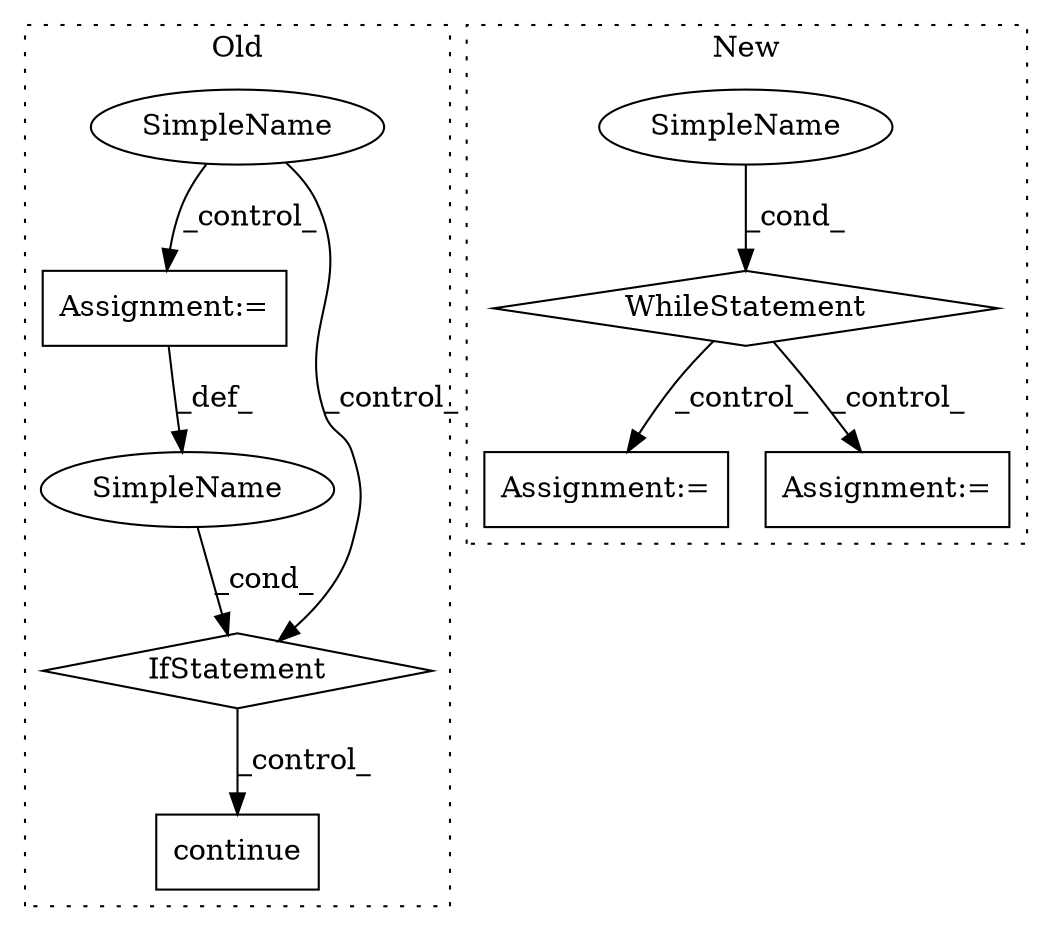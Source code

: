 digraph G {
subgraph cluster0 {
1 [label="continue" a="18" s="3939" l="9" shape="box"];
5 [label="Assignment:=" a="7" s="3722,3817" l="61,2" shape="box"];
6 [label="IfStatement" a="25" s="3831,3923" l="4,2" shape="diamond"];
7 [label="SimpleName" a="42" s="" l="" shape="ellipse"];
8 [label="SimpleName" a="42" s="" l="" shape="ellipse"];
label = "Old";
style="dotted";
}
subgraph cluster1 {
2 [label="WhileStatement" a="61" s="3514,3534" l="7,2" shape="diamond"];
3 [label="Assignment:=" a="7" s="3941" l="1" shape="box"];
4 [label="SimpleName" a="42" s="" l="" shape="ellipse"];
9 [label="Assignment:=" a="7" s="3680" l="1" shape="box"];
label = "New";
style="dotted";
}
2 -> 3 [label="_control_"];
2 -> 9 [label="_control_"];
4 -> 2 [label="_cond_"];
5 -> 7 [label="_def_"];
6 -> 1 [label="_control_"];
7 -> 6 [label="_cond_"];
8 -> 5 [label="_control_"];
8 -> 6 [label="_control_"];
}
